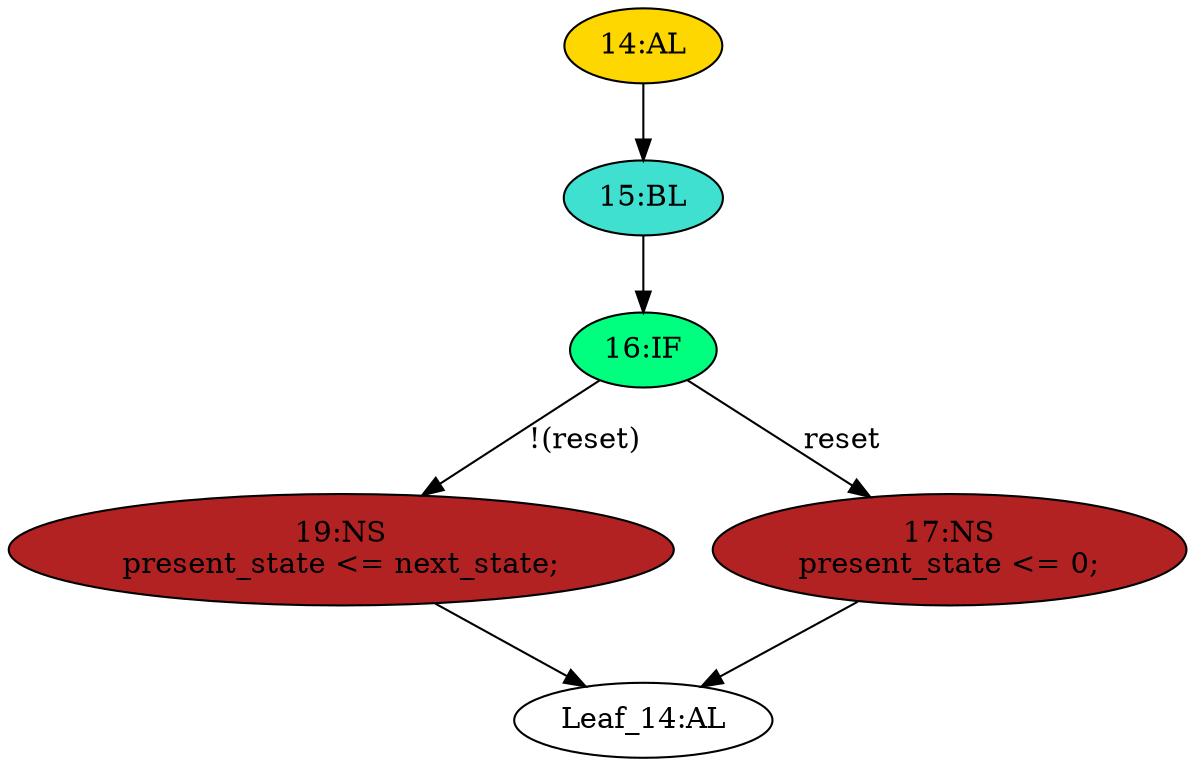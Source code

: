 strict digraph "" {
	node [label="\N"];
	"16:IF"	[ast="<pyverilog.vparser.ast.IfStatement object at 0x7f9cb97fd9d0>",
		fillcolor=springgreen,
		label="16:IF",
		statements="[]",
		style=filled,
		typ=IfStatement];
	"19:NS"	[ast="<pyverilog.vparser.ast.NonblockingSubstitution object at 0x7f9cb97fd090>",
		fillcolor=firebrick,
		label="19:NS
present_state <= next_state;",
		statements="[<pyverilog.vparser.ast.NonblockingSubstitution object at 0x7f9cb97fd090>]",
		style=filled,
		typ=NonblockingSubstitution];
	"16:IF" -> "19:NS"	[cond="['reset']",
		label="!(reset)",
		lineno=16];
	"17:NS"	[ast="<pyverilog.vparser.ast.NonblockingSubstitution object at 0x7f9cb97fdcd0>",
		fillcolor=firebrick,
		label="17:NS
present_state <= 0;",
		statements="[<pyverilog.vparser.ast.NonblockingSubstitution object at 0x7f9cb97fdcd0>]",
		style=filled,
		typ=NonblockingSubstitution];
	"16:IF" -> "17:NS"	[cond="['reset']",
		label=reset,
		lineno=16];
	"15:BL"	[ast="<pyverilog.vparser.ast.Block object at 0x7f9cbafa1510>",
		fillcolor=turquoise,
		label="15:BL",
		statements="[]",
		style=filled,
		typ=Block];
	"15:BL" -> "16:IF"	[cond="[]",
		lineno=None];
	"14:AL"	[ast="<pyverilog.vparser.ast.Always object at 0x7f9cbafa1550>",
		clk_sens=True,
		fillcolor=gold,
		label="14:AL",
		sens="['clk']",
		statements="[]",
		style=filled,
		typ=Always,
		use_var="['reset', 'next_state']"];
	"14:AL" -> "15:BL"	[cond="[]",
		lineno=None];
	"Leaf_14:AL"	[def_var="['present_state']",
		label="Leaf_14:AL"];
	"19:NS" -> "Leaf_14:AL"	[cond="[]",
		lineno=None];
	"17:NS" -> "Leaf_14:AL"	[cond="[]",
		lineno=None];
}
